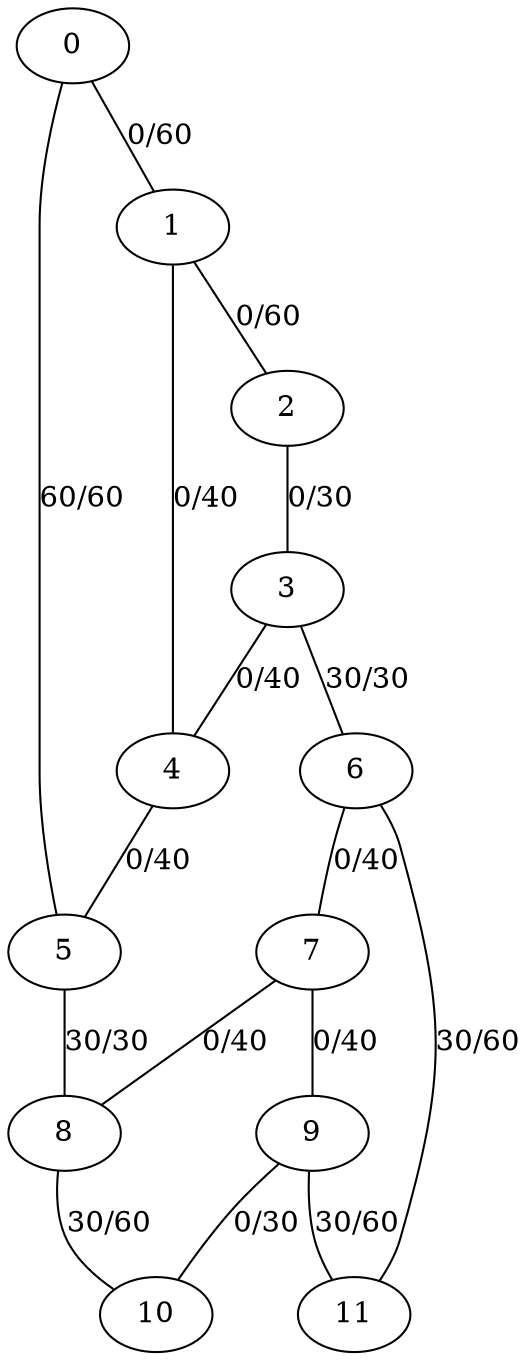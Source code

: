graph solution_1 {
	0 -- 1 [label="0/60"]
	0 -- 5 [label="60/60"]
	1 -- 2 [label="0/60"]
	1 -- 4 [label="0/40"]
	2 -- 3 [label="0/30"]
	3 -- 4 [label="0/40"]
	3 -- 6 [label="30/30"]
	4 -- 5 [label="0/40"]
	5 -- 8 [label="30/30"]
	6 -- 7 [label="0/40"]
	6 -- 11 [label="30/60"]
	7 -- 8 [label="0/40"]
	7 -- 9 [label="0/40"]
	8 -- 10 [label="30/60"]
	9 -- 10 [label="0/30"]
	9 -- 11 [label="30/60"]
}
